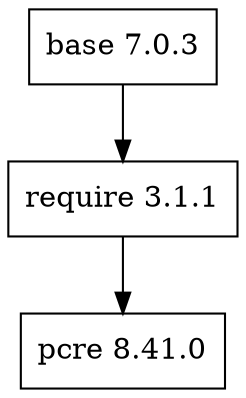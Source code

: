digraph pcre {
node [shape=record];
base [label="base 7.0.3"]
require [label="require 3.1.1"]
pcre [label="pcre 8.41.0"]
base -> require ->  pcre 
} 

